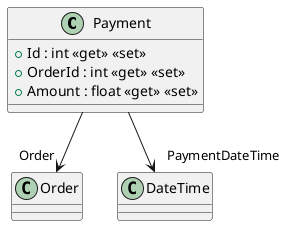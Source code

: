 @startuml
class Payment {
    + Id : int <<get>> <<set>>
    + OrderId : int <<get>> <<set>>
    + Amount : float <<get>> <<set>>
}
Payment --> "Order" Order
Payment --> "PaymentDateTime" DateTime
@enduml
